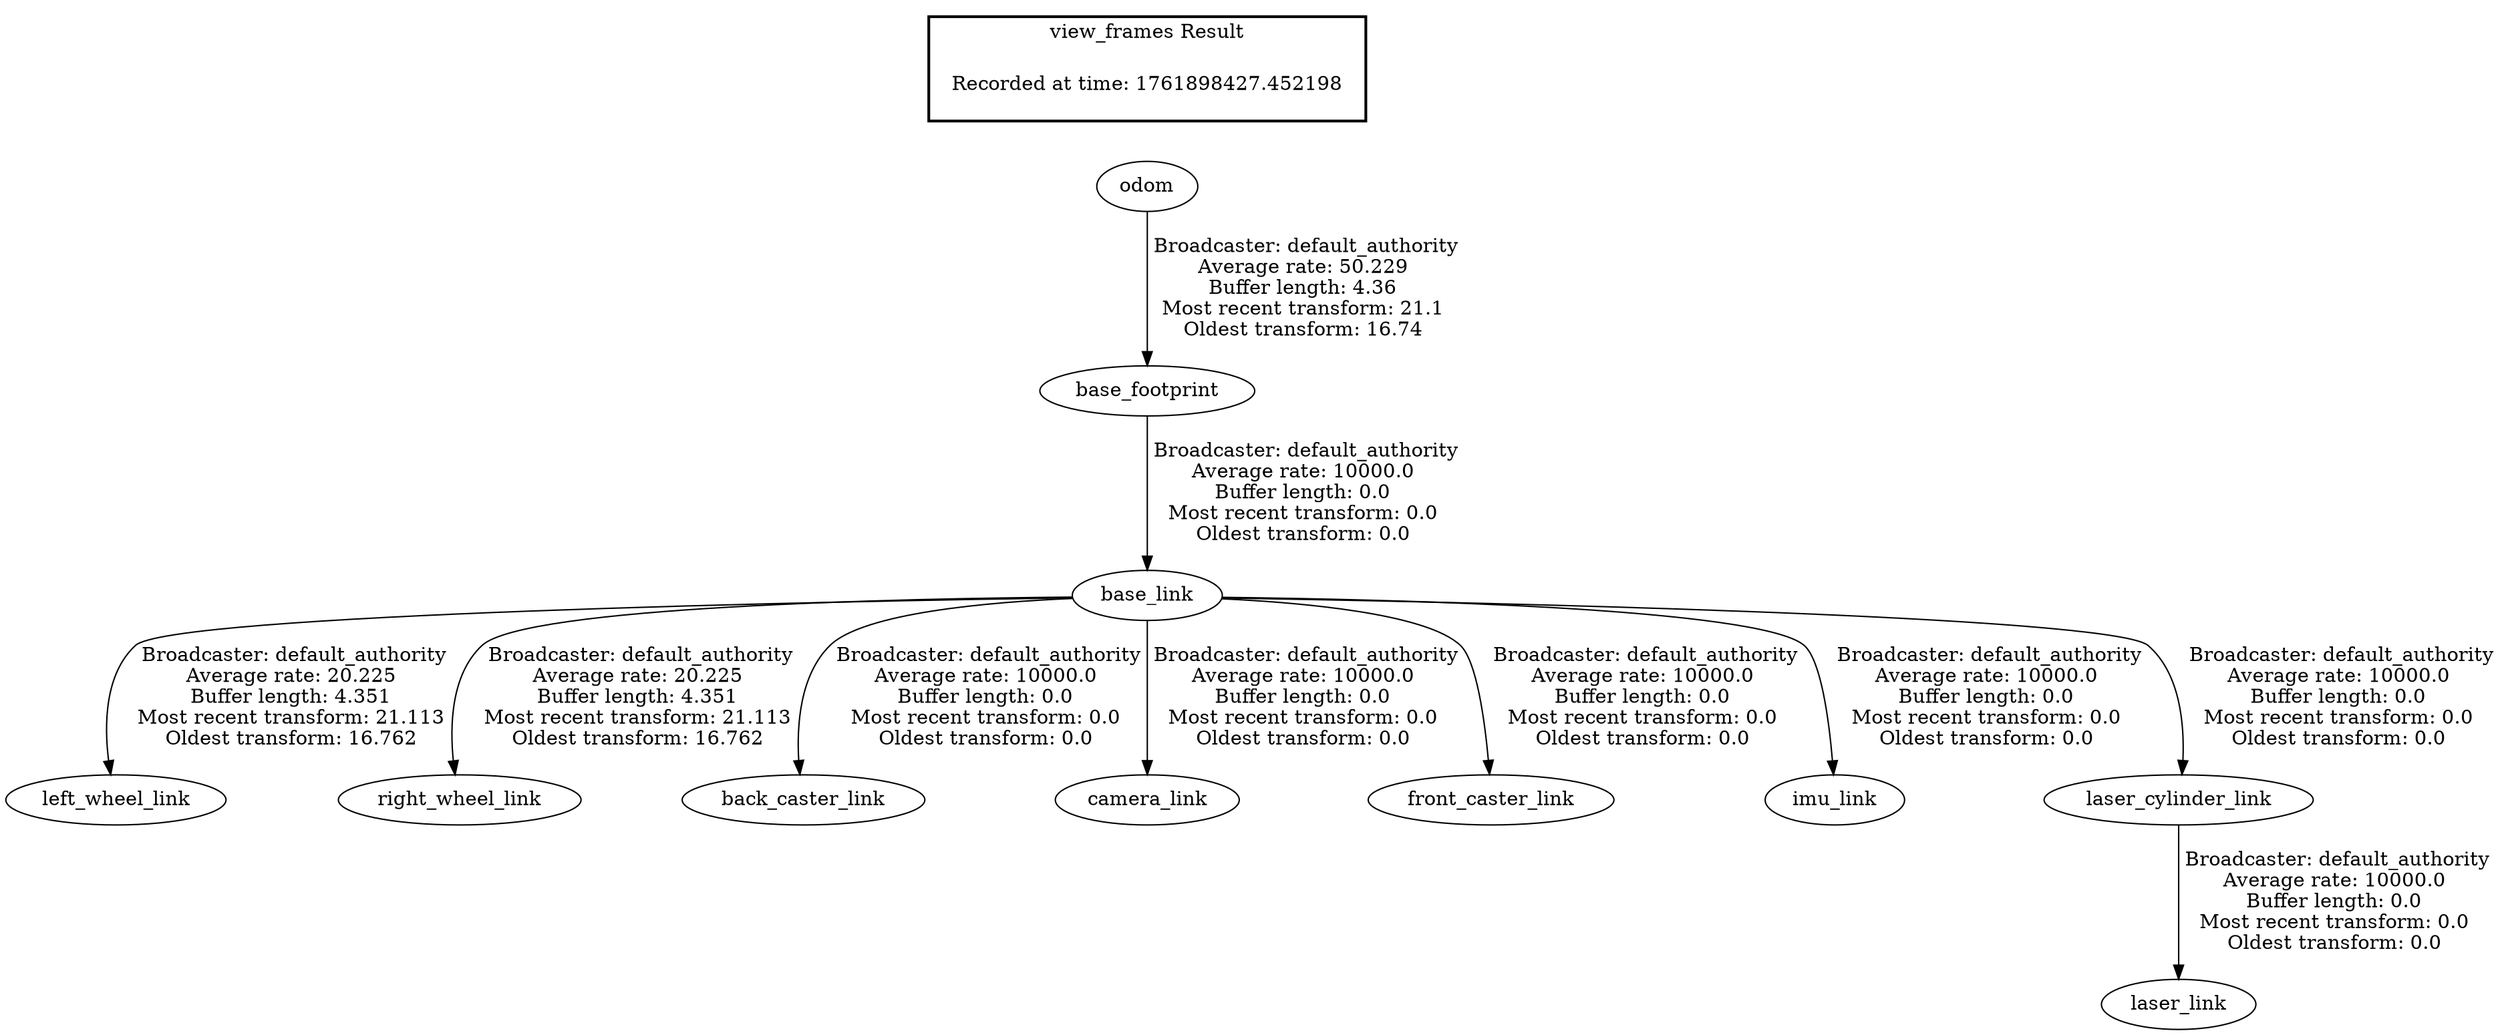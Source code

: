 digraph G {
"base_link" -> "left_wheel_link"[label=" Broadcaster: default_authority\nAverage rate: 20.225\nBuffer length: 4.351\nMost recent transform: 21.113\nOldest transform: 16.762\n"];
"base_footprint" -> "base_link"[label=" Broadcaster: default_authority\nAverage rate: 10000.0\nBuffer length: 0.0\nMost recent transform: 0.0\nOldest transform: 0.0\n"];
"base_link" -> "right_wheel_link"[label=" Broadcaster: default_authority\nAverage rate: 20.225\nBuffer length: 4.351\nMost recent transform: 21.113\nOldest transform: 16.762\n"];
"odom" -> "base_footprint"[label=" Broadcaster: default_authority\nAverage rate: 50.229\nBuffer length: 4.36\nMost recent transform: 21.1\nOldest transform: 16.74\n"];
"base_link" -> "back_caster_link"[label=" Broadcaster: default_authority\nAverage rate: 10000.0\nBuffer length: 0.0\nMost recent transform: 0.0\nOldest transform: 0.0\n"];
"base_link" -> "camera_link"[label=" Broadcaster: default_authority\nAverage rate: 10000.0\nBuffer length: 0.0\nMost recent transform: 0.0\nOldest transform: 0.0\n"];
"base_link" -> "front_caster_link"[label=" Broadcaster: default_authority\nAverage rate: 10000.0\nBuffer length: 0.0\nMost recent transform: 0.0\nOldest transform: 0.0\n"];
"base_link" -> "imu_link"[label=" Broadcaster: default_authority\nAverage rate: 10000.0\nBuffer length: 0.0\nMost recent transform: 0.0\nOldest transform: 0.0\n"];
"base_link" -> "laser_cylinder_link"[label=" Broadcaster: default_authority\nAverage rate: 10000.0\nBuffer length: 0.0\nMost recent transform: 0.0\nOldest transform: 0.0\n"];
"laser_cylinder_link" -> "laser_link"[label=" Broadcaster: default_authority\nAverage rate: 10000.0\nBuffer length: 0.0\nMost recent transform: 0.0\nOldest transform: 0.0\n"];
edge [style=invis];
 subgraph cluster_legend { style=bold; color=black; label ="view_frames Result";
"Recorded at time: 1761898427.452198"[ shape=plaintext ] ;
}->"odom";
}